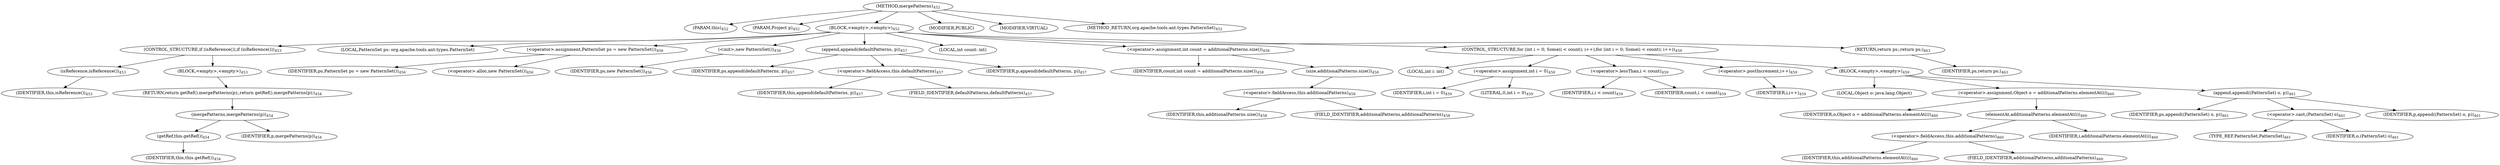 digraph "mergePatterns" {  
"1008" [label = <(METHOD,mergePatterns)<SUB>452</SUB>> ]
"98" [label = <(PARAM,this)<SUB>452</SUB>> ]
"1009" [label = <(PARAM,Project p)<SUB>452</SUB>> ]
"1010" [label = <(BLOCK,&lt;empty&gt;,&lt;empty&gt;)<SUB>452</SUB>> ]
"1011" [label = <(CONTROL_STRUCTURE,if (isReference()),if (isReference()))<SUB>453</SUB>> ]
"1012" [label = <(isReference,isReference())<SUB>453</SUB>> ]
"97" [label = <(IDENTIFIER,this,isReference())<SUB>453</SUB>> ]
"1013" [label = <(BLOCK,&lt;empty&gt;,&lt;empty&gt;)<SUB>453</SUB>> ]
"1014" [label = <(RETURN,return getRef().mergePatterns(p);,return getRef().mergePatterns(p);)<SUB>454</SUB>> ]
"1015" [label = <(mergePatterns,mergePatterns(p))<SUB>454</SUB>> ]
"1016" [label = <(getRef,this.getRef())<SUB>454</SUB>> ]
"99" [label = <(IDENTIFIER,this,this.getRef())<SUB>454</SUB>> ]
"1017" [label = <(IDENTIFIER,p,mergePatterns(p))<SUB>454</SUB>> ]
"101" [label = <(LOCAL,PatternSet ps: org.apache.tools.ant.types.PatternSet)> ]
"1018" [label = <(&lt;operator&gt;.assignment,PatternSet ps = new PatternSet())<SUB>456</SUB>> ]
"1019" [label = <(IDENTIFIER,ps,PatternSet ps = new PatternSet())<SUB>456</SUB>> ]
"1020" [label = <(&lt;operator&gt;.alloc,new PatternSet())<SUB>456</SUB>> ]
"1021" [label = <(&lt;init&gt;,new PatternSet())<SUB>456</SUB>> ]
"100" [label = <(IDENTIFIER,ps,new PatternSet())<SUB>456</SUB>> ]
"1022" [label = <(append,append(defaultPatterns, p))<SUB>457</SUB>> ]
"1023" [label = <(IDENTIFIER,ps,append(defaultPatterns, p))<SUB>457</SUB>> ]
"1024" [label = <(&lt;operator&gt;.fieldAccess,this.defaultPatterns)<SUB>457</SUB>> ]
"1025" [label = <(IDENTIFIER,this,append(defaultPatterns, p))<SUB>457</SUB>> ]
"1026" [label = <(FIELD_IDENTIFIER,defaultPatterns,defaultPatterns)<SUB>457</SUB>> ]
"1027" [label = <(IDENTIFIER,p,append(defaultPatterns, p))<SUB>457</SUB>> ]
"1028" [label = <(LOCAL,int count: int)> ]
"1029" [label = <(&lt;operator&gt;.assignment,int count = additionalPatterns.size())<SUB>458</SUB>> ]
"1030" [label = <(IDENTIFIER,count,int count = additionalPatterns.size())<SUB>458</SUB>> ]
"1031" [label = <(size,additionalPatterns.size())<SUB>458</SUB>> ]
"1032" [label = <(&lt;operator&gt;.fieldAccess,this.additionalPatterns)<SUB>458</SUB>> ]
"1033" [label = <(IDENTIFIER,this,additionalPatterns.size())<SUB>458</SUB>> ]
"1034" [label = <(FIELD_IDENTIFIER,additionalPatterns,additionalPatterns)<SUB>458</SUB>> ]
"1035" [label = <(CONTROL_STRUCTURE,for (int i = 0; Some(i &lt; count); i++),for (int i = 0; Some(i &lt; count); i++))<SUB>459</SUB>> ]
"1036" [label = <(LOCAL,int i: int)> ]
"1037" [label = <(&lt;operator&gt;.assignment,int i = 0)<SUB>459</SUB>> ]
"1038" [label = <(IDENTIFIER,i,int i = 0)<SUB>459</SUB>> ]
"1039" [label = <(LITERAL,0,int i = 0)<SUB>459</SUB>> ]
"1040" [label = <(&lt;operator&gt;.lessThan,i &lt; count)<SUB>459</SUB>> ]
"1041" [label = <(IDENTIFIER,i,i &lt; count)<SUB>459</SUB>> ]
"1042" [label = <(IDENTIFIER,count,i &lt; count)<SUB>459</SUB>> ]
"1043" [label = <(&lt;operator&gt;.postIncrement,i++)<SUB>459</SUB>> ]
"1044" [label = <(IDENTIFIER,i,i++)<SUB>459</SUB>> ]
"1045" [label = <(BLOCK,&lt;empty&gt;,&lt;empty&gt;)<SUB>459</SUB>> ]
"1046" [label = <(LOCAL,Object o: java.lang.Object)> ]
"1047" [label = <(&lt;operator&gt;.assignment,Object o = additionalPatterns.elementAt(i))<SUB>460</SUB>> ]
"1048" [label = <(IDENTIFIER,o,Object o = additionalPatterns.elementAt(i))<SUB>460</SUB>> ]
"1049" [label = <(elementAt,additionalPatterns.elementAt(i))<SUB>460</SUB>> ]
"1050" [label = <(&lt;operator&gt;.fieldAccess,this.additionalPatterns)<SUB>460</SUB>> ]
"1051" [label = <(IDENTIFIER,this,additionalPatterns.elementAt(i))<SUB>460</SUB>> ]
"1052" [label = <(FIELD_IDENTIFIER,additionalPatterns,additionalPatterns)<SUB>460</SUB>> ]
"1053" [label = <(IDENTIFIER,i,additionalPatterns.elementAt(i))<SUB>460</SUB>> ]
"1054" [label = <(append,append((PatternSet) o, p))<SUB>461</SUB>> ]
"1055" [label = <(IDENTIFIER,ps,append((PatternSet) o, p))<SUB>461</SUB>> ]
"1056" [label = <(&lt;operator&gt;.cast,(PatternSet) o)<SUB>461</SUB>> ]
"1057" [label = <(TYPE_REF,PatternSet,PatternSet)<SUB>461</SUB>> ]
"1058" [label = <(IDENTIFIER,o,(PatternSet) o)<SUB>461</SUB>> ]
"1059" [label = <(IDENTIFIER,p,append((PatternSet) o, p))<SUB>461</SUB>> ]
"1060" [label = <(RETURN,return ps;,return ps;)<SUB>463</SUB>> ]
"1061" [label = <(IDENTIFIER,ps,return ps;)<SUB>463</SUB>> ]
"1062" [label = <(MODIFIER,PUBLIC)> ]
"1063" [label = <(MODIFIER,VIRTUAL)> ]
"1064" [label = <(METHOD_RETURN,org.apache.tools.ant.types.PatternSet)<SUB>452</SUB>> ]
  "1008" -> "98" 
  "1008" -> "1009" 
  "1008" -> "1010" 
  "1008" -> "1062" 
  "1008" -> "1063" 
  "1008" -> "1064" 
  "1010" -> "1011" 
  "1010" -> "101" 
  "1010" -> "1018" 
  "1010" -> "1021" 
  "1010" -> "1022" 
  "1010" -> "1028" 
  "1010" -> "1029" 
  "1010" -> "1035" 
  "1010" -> "1060" 
  "1011" -> "1012" 
  "1011" -> "1013" 
  "1012" -> "97" 
  "1013" -> "1014" 
  "1014" -> "1015" 
  "1015" -> "1016" 
  "1015" -> "1017" 
  "1016" -> "99" 
  "1018" -> "1019" 
  "1018" -> "1020" 
  "1021" -> "100" 
  "1022" -> "1023" 
  "1022" -> "1024" 
  "1022" -> "1027" 
  "1024" -> "1025" 
  "1024" -> "1026" 
  "1029" -> "1030" 
  "1029" -> "1031" 
  "1031" -> "1032" 
  "1032" -> "1033" 
  "1032" -> "1034" 
  "1035" -> "1036" 
  "1035" -> "1037" 
  "1035" -> "1040" 
  "1035" -> "1043" 
  "1035" -> "1045" 
  "1037" -> "1038" 
  "1037" -> "1039" 
  "1040" -> "1041" 
  "1040" -> "1042" 
  "1043" -> "1044" 
  "1045" -> "1046" 
  "1045" -> "1047" 
  "1045" -> "1054" 
  "1047" -> "1048" 
  "1047" -> "1049" 
  "1049" -> "1050" 
  "1049" -> "1053" 
  "1050" -> "1051" 
  "1050" -> "1052" 
  "1054" -> "1055" 
  "1054" -> "1056" 
  "1054" -> "1059" 
  "1056" -> "1057" 
  "1056" -> "1058" 
  "1060" -> "1061" 
}
